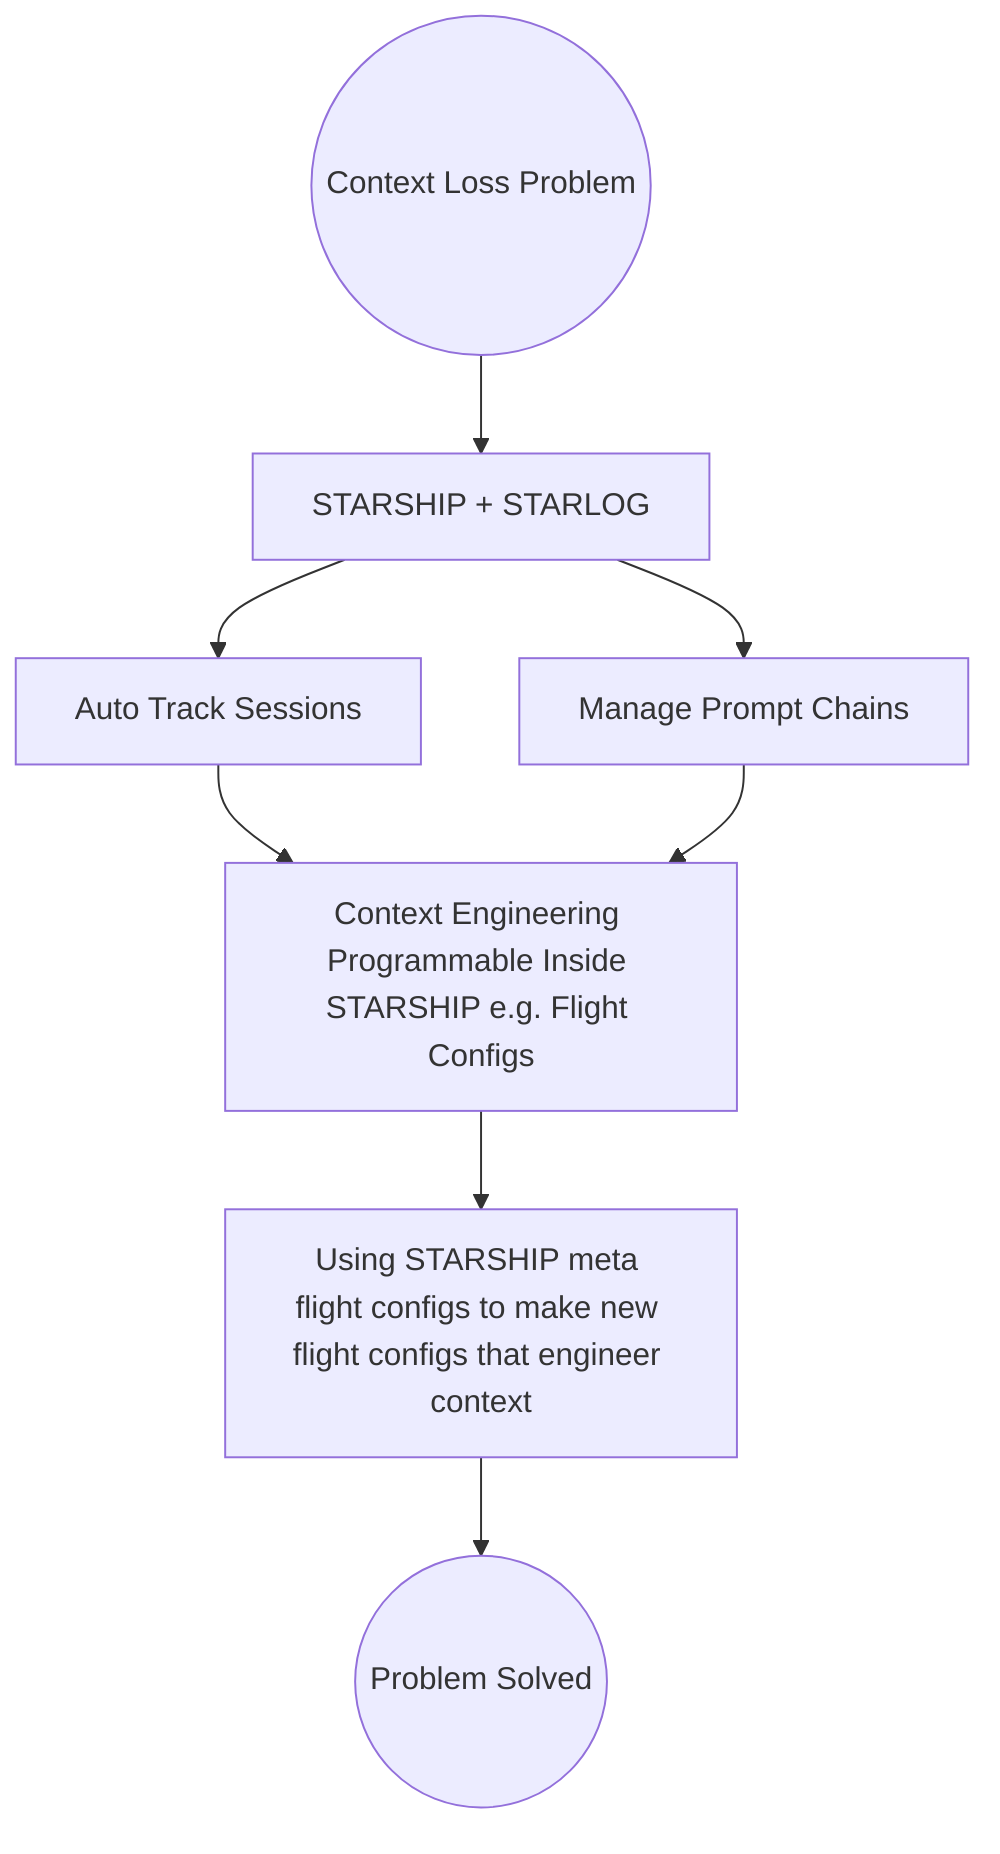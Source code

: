 flowchart TD
    n2 --> B[STARSHIP + STARLOG]
    B --> C[Auto Track Sessions]
    B --> D[Manage Prompt Chains]
    C --> E[Context Engineering Programmable Inside STARSHIP e.g. Flight Configs]
    D --> E
    E --> F[Using STARSHIP meta flight configs to make new flight configs that engineer context]
    F --> n1
    n1@{ shape: "circle", label: "Problem Solved" }
    n2@{ shape: "circle", label: "Context Loss Problem" }